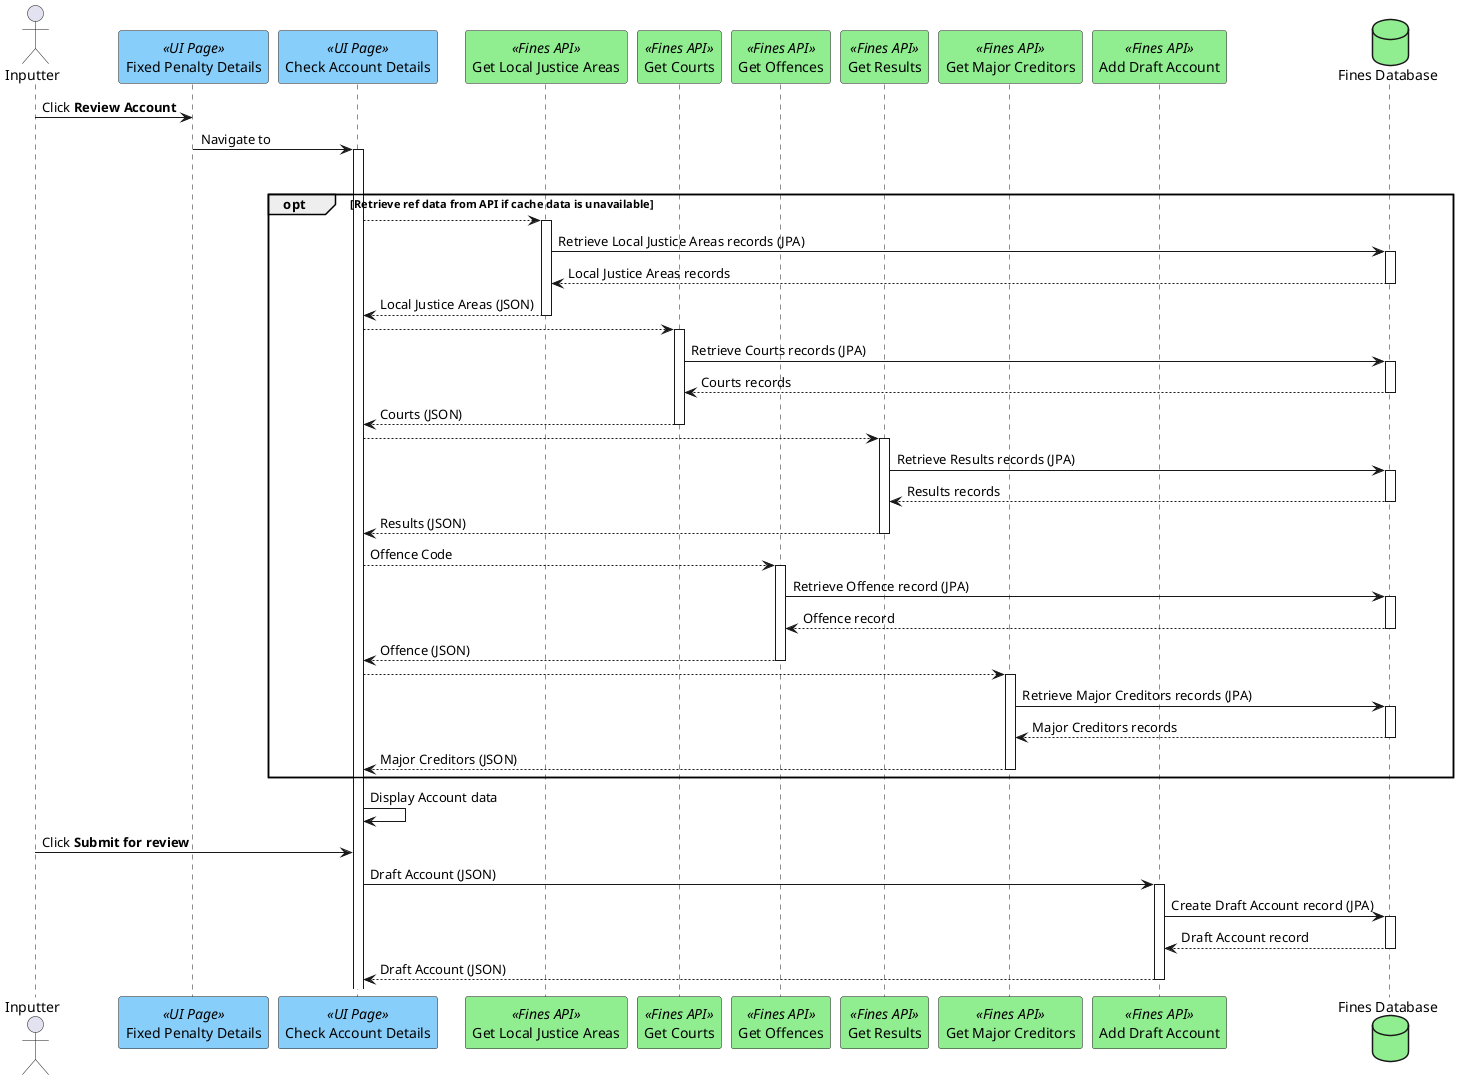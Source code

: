 @startuml
actor "Inputter" as user
participant "Fixed Penalty Details" as fixedPenaltyDetails <<UI Page>> #lightskyblue
participant "Check Account Details" as review <<UI Page>> #lightskyblue
participant "Get Local Justice Areas" as ljas <<Fines API>> #lightgreen
participant "Get Courts" as courts <<Fines API>> #lightgreen
participant "Get Offences" as offences <<Fines API>> #lightgreen
participant "Get Results" as results <<Fines API>> #lightgreen
participant "Get Major Creditors" as majors <<Fines API>> #lightgreen
participant "Add Draft Account" as fines <<Fines API>> #lightgreen
database "Fines Database" as db #lightgreen

user -> fixedPenaltyDetails : Click <b>Review Account</b>
fixedPenaltyDetails -> review ++ : Navigate to
deactivate fixedPenaltyDetails
opt Retrieve ref data from API if cache data is unavailable
    review --> ljas ++
    ljas -> db ++ : Retrieve Local Justice Areas records (JPA)
    ljas <-- db -- : Local Justice Areas records
    review <-- ljas -- : Local Justice Areas (JSON)
    review --> courts ++
    courts -> db ++ : Retrieve Courts records (JPA)
    courts <-- db -- : Courts records
    review <-- courts -- : Courts (JSON)
    review --> results ++
    results -> db ++ : Retrieve Results records (JPA)
    results <-- db -- : Results records
    review <-- results -- : Results (JSON)
    review --> offences ++ : Offence Code
    offences -> db ++ : Retrieve Offence record (JPA)
    offences <-- db -- : Offence record
    review <-- offences -- : Offence (JSON)
    review --> majors ++
    majors -> db ++ : Retrieve Major Creditors records (JPA)
    majors <-- db -- : Major Creditors records
    review <-- majors -- : Major Creditors (JSON)
end
review -> review : Display Account data
user -> review : Click <b>Submit for review</b>
review -> fines ++ : Draft Account (JSON)
fines -> db ++ : Create Draft Account record (JPA)
fines <-- db -- : Draft Account record
review <-- fines -- : Draft Account (JSON)
@enduml